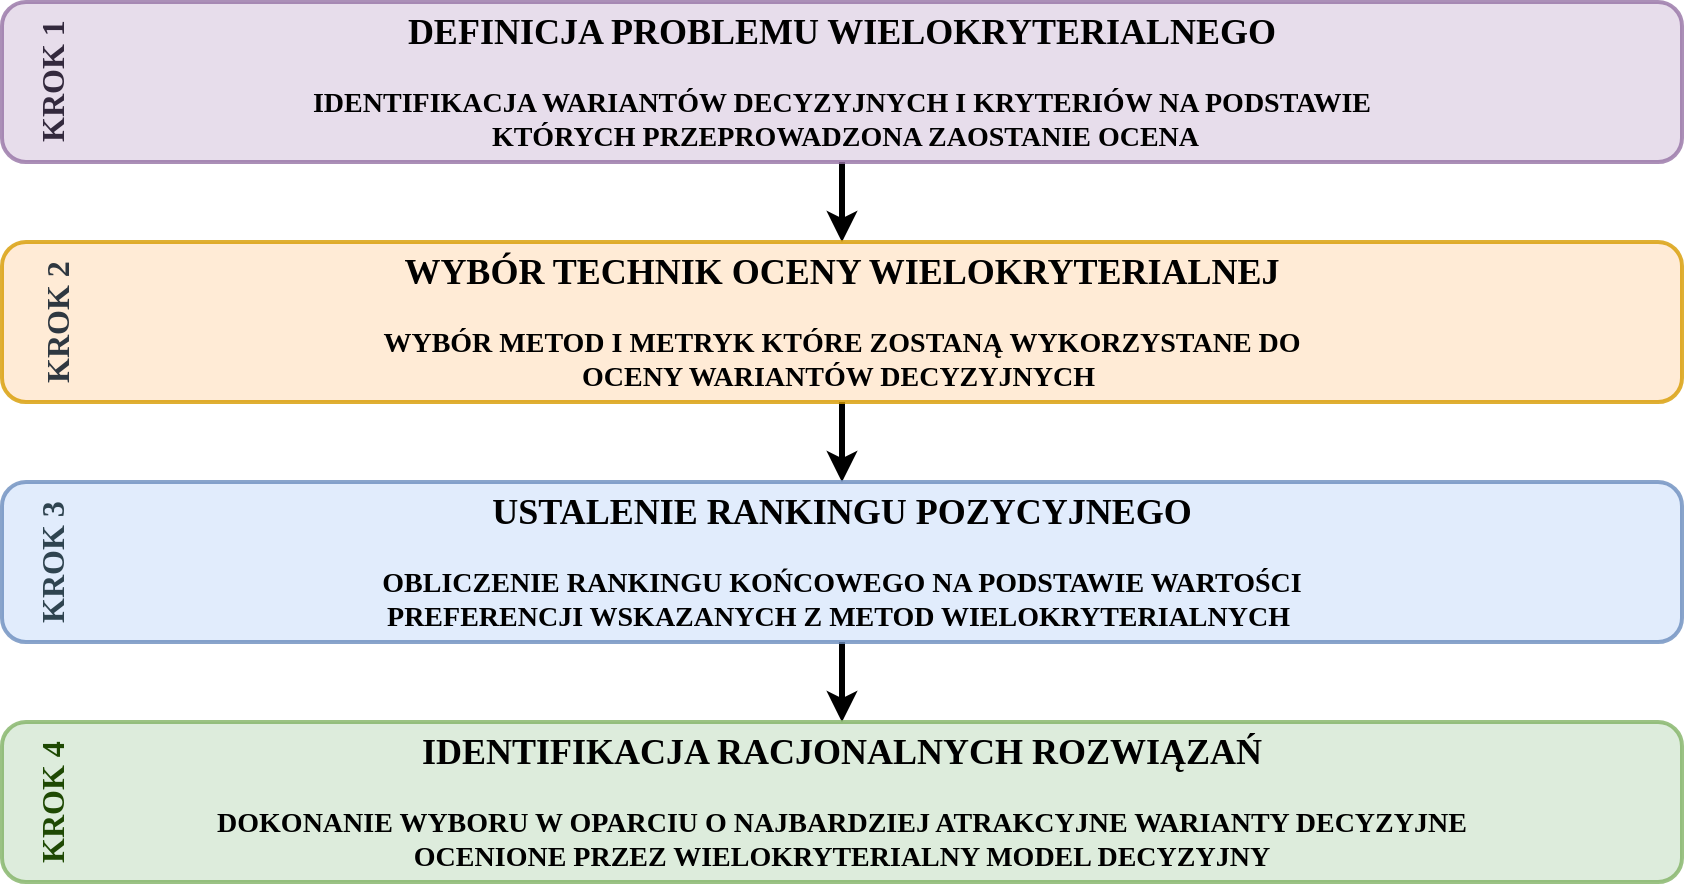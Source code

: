 <mxfile version="24.4.9" type="device">
  <diagram name="Strona-1" id="I-Ov_eOiWM3szXmUA1NP">
    <mxGraphModel dx="1008" dy="626" grid="1" gridSize="10" guides="1" tooltips="1" connect="1" arrows="1" fold="1" page="1" pageScale="1" pageWidth="827" pageHeight="1169" math="0" shadow="0">
      <root>
        <mxCell id="0" />
        <mxCell id="1" parent="0" />
        <mxCell id="TSB9GbJPxOdBksykzxfQ-12" value="" style="edgeStyle=orthogonalEdgeStyle;rounded=0;orthogonalLoop=1;jettySize=auto;html=1;strokeWidth=3;fontSize=14;" parent="1" source="TSB9GbJPxOdBksykzxfQ-3" target="TSB9GbJPxOdBksykzxfQ-4" edge="1">
          <mxGeometry relative="1" as="geometry" />
        </mxCell>
        <mxCell id="TSB9GbJPxOdBksykzxfQ-3" value="&lt;font color=&quot;#000000&quot; style=&quot;&quot;&gt;&lt;font style=&quot;font-size: 18px;&quot;&gt;DEFINICJA PROBLEMU WIELOKRYTERIALNEGO&lt;/font&gt;&lt;br style=&quot;font-size: 14px;&quot;&gt;&lt;font style=&quot;font-size: 14px;&quot;&gt;&lt;br style=&quot;font-size: 14px;&quot;&gt;&lt;font style=&quot;font-size: 14px;&quot;&gt;&lt;span style=&quot;font-size: 14px;&quot;&gt;IDENTIFIKACJA WARIANTÓW DECYZYJNYCH I KRYTERIÓW NA PODSTAWIE&lt;br style=&quot;font-size: 14px;&quot;&gt;&amp;nbsp;KTÓRYCH PRZEPROWADZONA ZAOSTANIE OCENA&lt;/span&gt;&lt;/font&gt;&lt;/font&gt;&lt;/font&gt;" style="rounded=1;whiteSpace=wrap;html=1;fontFamily=Georgia;fillColor=#e1d5e7;strokeColor=#9673a6;strokeWidth=2;opacity=80;fontSize=14;fontStyle=1" parent="1" vertex="1">
          <mxGeometry x="40" y="80" width="840" height="80" as="geometry" />
        </mxCell>
        <mxCell id="TSB9GbJPxOdBksykzxfQ-17" value="" style="edgeStyle=orthogonalEdgeStyle;rounded=0;orthogonalLoop=1;jettySize=auto;html=1;strokeWidth=3;fontSize=14;" parent="1" source="TSB9GbJPxOdBksykzxfQ-4" target="TSB9GbJPxOdBksykzxfQ-5" edge="1">
          <mxGeometry relative="1" as="geometry" />
        </mxCell>
        <mxCell id="TSB9GbJPxOdBksykzxfQ-4" value="&lt;font style=&quot;&quot; color=&quot;#000000&quot;&gt;&lt;b style=&quot;&quot;&gt;&lt;font style=&quot;font-size: 18px;&quot;&gt;WYBÓR TECHNIK OCENY WIELOKRYTERIALNEJ&lt;/font&gt;&lt;/b&gt;&lt;br style=&quot;font-size: 14px;&quot;&gt;&lt;/font&gt;&lt;font style=&quot;font-size: 14px;&quot;&gt;&lt;font style=&quot;font-size: 14px;&quot; color=&quot;#000000&quot;&gt;&lt;br style=&quot;font-size: 14px;&quot;&gt;&lt;b style=&quot;font-size: 14px;&quot;&gt;&lt;font style=&quot;font-size: 14px;&quot;&gt;WYBÓR METOD I METRYK KTÓRE ZOSTANĄ WYKORZYSTANE DO &lt;br style=&quot;font-size: 14px;&quot;&gt;OCENY WARIANTÓW DECYZYJNYCH&amp;nbsp;&lt;/font&gt;&lt;/b&gt;&lt;/font&gt;&lt;br style=&quot;font-size: 14px;&quot;&gt;&lt;/font&gt;" style="rounded=1;whiteSpace=wrap;html=1;fontFamily=Georgia;fillColor=#ffe6cc;strokeColor=#d79b00;strokeWidth=2;opacity=80;fontSize=14;" parent="1" vertex="1">
          <mxGeometry x="40" y="200" width="840" height="80" as="geometry" />
        </mxCell>
        <mxCell id="TSB9GbJPxOdBksykzxfQ-18" value="" style="edgeStyle=orthogonalEdgeStyle;rounded=0;orthogonalLoop=1;jettySize=auto;html=1;strokeWidth=3;fontSize=14;" parent="1" source="TSB9GbJPxOdBksykzxfQ-5" target="TSB9GbJPxOdBksykzxfQ-6" edge="1">
          <mxGeometry relative="1" as="geometry" />
        </mxCell>
        <mxCell id="TSB9GbJPxOdBksykzxfQ-5" value="&lt;font style=&quot;&quot; color=&quot;#000000&quot;&gt;&lt;b style=&quot;&quot;&gt;&lt;font style=&quot;font-size: 18px;&quot;&gt;USTALENIE RANKINGU POZYCYJNEGO&lt;/font&gt;&lt;/b&gt;&lt;br style=&quot;font-size: 14px;&quot;&gt;&lt;/font&gt;&lt;font style=&quot;font-size: 14px;&quot;&gt;&lt;font style=&quot;font-size: 14px;&quot; color=&quot;#000000&quot;&gt;&lt;br style=&quot;font-size: 14px;&quot;&gt;&lt;b style=&quot;font-size: 14px;&quot;&gt;&lt;font style=&quot;font-size: 14px;&quot;&gt;OBLICZENIE RANKINGU KOŃCOWEGO NA PODSTAWIE WARTOŚCI &lt;br style=&quot;font-size: 14px;&quot;&gt;PREFERENCJI WSKAZANYCH Z METOD WIELOKRYTERIALNYCH&amp;nbsp;&lt;/font&gt;&lt;/b&gt;&lt;/font&gt;&lt;br style=&quot;font-size: 14px;&quot;&gt;&lt;/font&gt;" style="rounded=1;whiteSpace=wrap;html=1;fontFamily=Georgia;fillColor=#dae8fc;strokeColor=#6c8ebf;strokeWidth=2;opacity=80;fontSize=14;" parent="1" vertex="1">
          <mxGeometry x="40" y="320" width="840" height="80" as="geometry" />
        </mxCell>
        <mxCell id="TSB9GbJPxOdBksykzxfQ-6" value="&lt;b style=&quot;&quot;&gt;&lt;font style=&quot;&quot; color=&quot;#000000&quot;&gt;&lt;font style=&quot;font-size: 18px;&quot;&gt;IDENTIFIKACJA RACJONALNYCH ROZWIĄZAŃ&lt;/font&gt;&lt;br style=&quot;font-size: 14px;&quot;&gt;&lt;/font&gt;&lt;/b&gt;&lt;font style=&quot;font-size: 14px;&quot;&gt;&lt;font style=&quot;font-size: 14px;&quot; color=&quot;#000000&quot;&gt;&lt;font style=&quot;font-size: 14px;&quot;&gt;&lt;br style=&quot;font-size: 14px;&quot;&gt;&lt;/font&gt;&lt;span style=&quot;font-size: 14px;&quot;&gt;&lt;b style=&quot;font-size: 14px;&quot;&gt;DOKONANIE WYBORU W OPARCIU O NAJBARDZIEJ ATRAKCYJNE WARIANTY DECYZYJNE &lt;br style=&quot;font-size: 14px;&quot;&gt;OCENIONE PRZEZ WIELOKRYTERIALNY MODEL DECYZYJNY&lt;/b&gt;&lt;/span&gt;&lt;/font&gt;&lt;br style=&quot;font-size: 14px;&quot;&gt;&lt;/font&gt;" style="rounded=1;whiteSpace=wrap;html=1;fontFamily=Georgia;fillColor=#d5e8d4;strokeColor=#82b366;opacity=80;strokeWidth=2;fontSize=14;" parent="1" vertex="1">
          <mxGeometry x="40" y="440" width="840" height="80" as="geometry" />
        </mxCell>
        <mxCell id="TSB9GbJPxOdBksykzxfQ-7" value="KROK 1&lt;br style=&quot;font-size: 16px;&quot;&gt;" style="text;html=1;strokeColor=none;fillColor=none;align=center;verticalAlign=middle;whiteSpace=wrap;rounded=0;rotation=-90;fontFamily=Georgia;fontColor=#33293d;fontSize=16;fontStyle=1" parent="1" vertex="1">
          <mxGeometry x="27.5" y="105" width="75" height="30" as="geometry" />
        </mxCell>
        <mxCell id="TSB9GbJPxOdBksykzxfQ-8" value="KROK 2&lt;br style=&quot;font-size: 16px;&quot;&gt;" style="text;html=1;strokeColor=none;fillColor=none;align=center;verticalAlign=middle;whiteSpace=wrap;rounded=0;rotation=-90;fontFamily=Georgia;fontColor=#2f3841;fontSize=16;fontStyle=1" parent="1" vertex="1">
          <mxGeometry x="30" y="225" width="75" height="30" as="geometry" />
        </mxCell>
        <mxCell id="TSB9GbJPxOdBksykzxfQ-10" value="KROK 3" style="text;html=1;strokeColor=none;fillColor=none;align=center;verticalAlign=middle;whiteSpace=wrap;rounded=0;rotation=-90;fontFamily=Georgia;fontColor=#2f4450;fontSize=16;fontStyle=1" parent="1" vertex="1">
          <mxGeometry x="30" y="345" width="70" height="30" as="geometry" />
        </mxCell>
        <mxCell id="TSB9GbJPxOdBksykzxfQ-11" value="KROK 4" style="text;html=1;strokeColor=none;fillColor=none;align=center;verticalAlign=middle;whiteSpace=wrap;rounded=0;rotation=-90;fontFamily=Georgia;fontColor=#1e4903;fontSize=16;fontStyle=1" parent="1" vertex="1">
          <mxGeometry x="30" y="465" width="70" height="30" as="geometry" />
        </mxCell>
      </root>
    </mxGraphModel>
  </diagram>
</mxfile>
